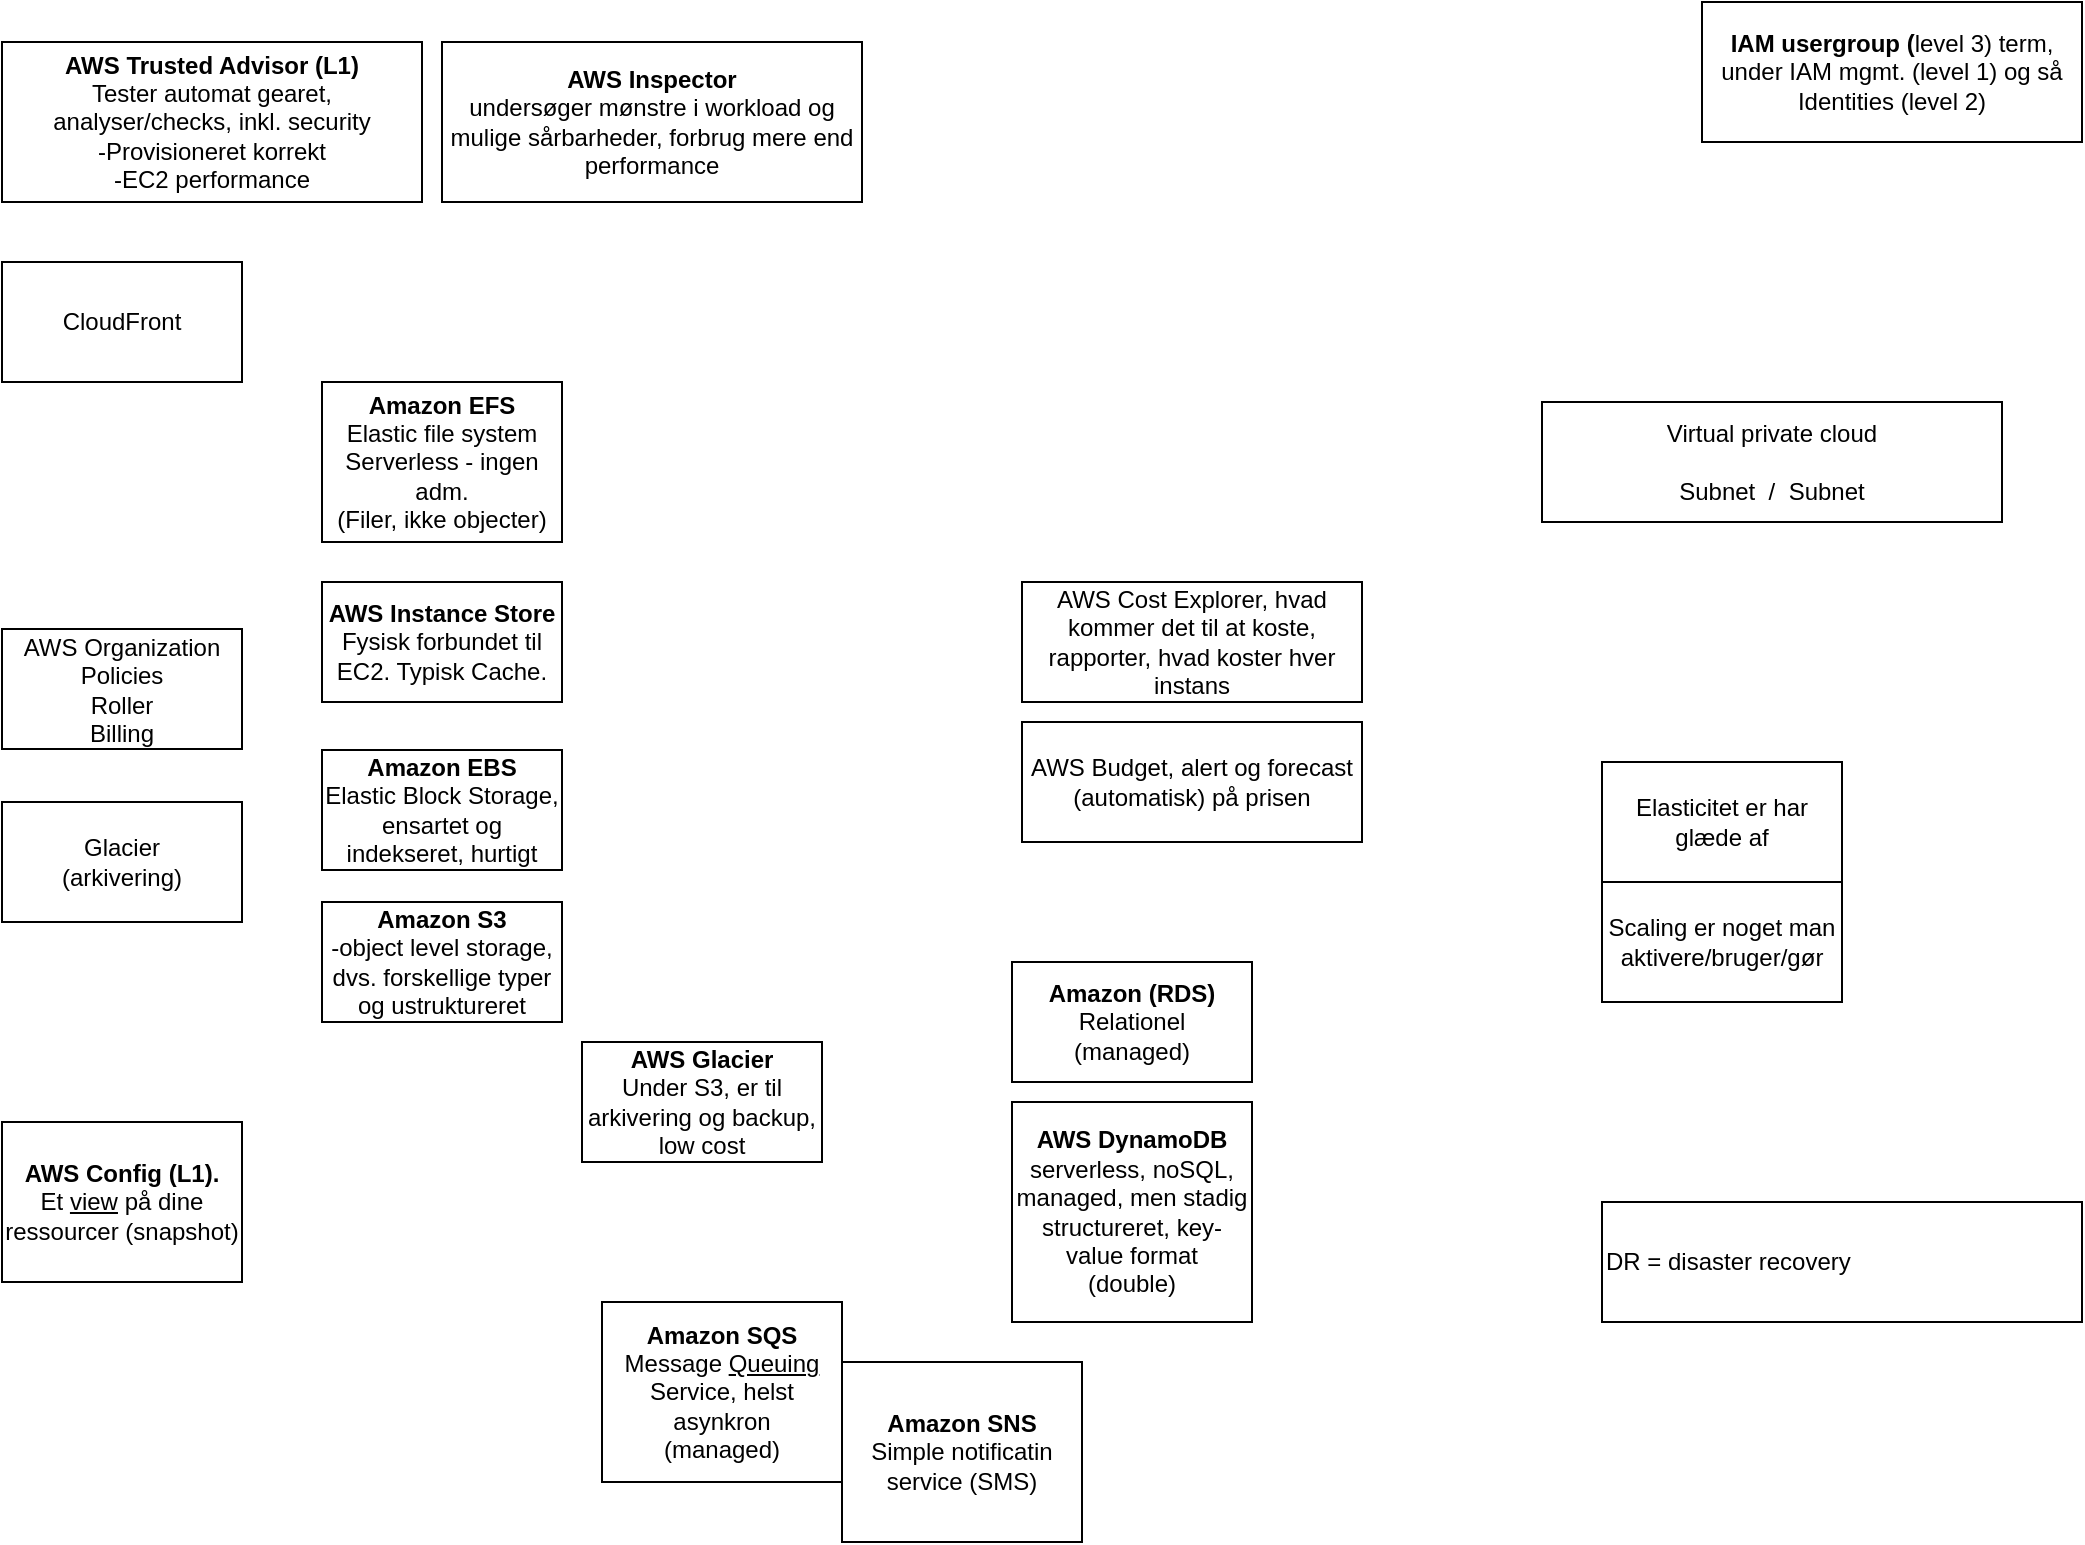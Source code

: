 <mxfile version="26.2.12">
  <diagram name="Page-1" id="VCvHZR2WXto5X7LXfwCY">
    <mxGraphModel dx="1316" dy="675" grid="1" gridSize="10" guides="1" tooltips="1" connect="1" arrows="1" fold="1" page="1" pageScale="1" pageWidth="1169" pageHeight="827" math="0" shadow="0">
      <root>
        <mxCell id="0" />
        <mxCell id="1" parent="0" />
        <mxCell id="N-OLMTnW74gIgdQo4pyC-1" value="&lt;b&gt;IAM usergroup (&lt;/b&gt;level 3) term, under IAM mgmt. (level 1) og så Identities (level 2)" style="rounded=0;whiteSpace=wrap;html=1;" parent="1" vertex="1">
          <mxGeometry x="930" y="40" width="190" height="70" as="geometry" />
        </mxCell>
        <mxCell id="N-OLMTnW74gIgdQo4pyC-2" value="&lt;b&gt;AWS Trusted Advisor (L1)&lt;/b&gt;&lt;div&gt;Tester automat gearet, analyser/checks, inkl. security&lt;/div&gt;&lt;div&gt;-Provisioneret korrekt&lt;/div&gt;&lt;div&gt;-EC2 performance&lt;/div&gt;" style="rounded=0;whiteSpace=wrap;html=1;" parent="1" vertex="1">
          <mxGeometry x="80" y="60" width="210" height="80" as="geometry" />
        </mxCell>
        <mxCell id="N-OLMTnW74gIgdQo4pyC-3" value="CloudFront" style="rounded=0;whiteSpace=wrap;html=1;" parent="1" vertex="1">
          <mxGeometry x="80" y="170" width="120" height="60" as="geometry" />
        </mxCell>
        <mxCell id="N-OLMTnW74gIgdQo4pyC-4" value="AWS Organization&lt;div&gt;Policies&lt;/div&gt;&lt;div&gt;Roller&lt;/div&gt;&lt;div&gt;Billing&lt;/div&gt;" style="rounded=0;whiteSpace=wrap;html=1;" parent="1" vertex="1">
          <mxGeometry x="80" y="353.5" width="120" height="60" as="geometry" />
        </mxCell>
        <mxCell id="N-OLMTnW74gIgdQo4pyC-5" value="Glacier&lt;div&gt;(arkivering)&lt;/div&gt;" style="rounded=0;whiteSpace=wrap;html=1;" parent="1" vertex="1">
          <mxGeometry x="80" y="440" width="120" height="60" as="geometry" />
        </mxCell>
        <mxCell id="N-OLMTnW74gIgdQo4pyC-7" value="&lt;b&gt;Amazon&amp;nbsp;&lt;/b&gt;&lt;b style=&quot;background-color: transparent; color: light-dark(rgb(0, 0, 0), rgb(255, 255, 255));&quot;&gt;S3&lt;/b&gt;&lt;div&gt;&lt;div&gt;-object level storage, dvs. forskellige typer og ustruktureret&lt;/div&gt;&lt;/div&gt;" style="rounded=0;whiteSpace=wrap;html=1;" parent="1" vertex="1">
          <mxGeometry x="240" y="490" width="120" height="60" as="geometry" />
        </mxCell>
        <mxCell id="N-OLMTnW74gIgdQo4pyC-8" value="&lt;b&gt;AWS DynamoDB&lt;/b&gt;&lt;div&gt;serverless, noSQL, managed, men stadig structureret, key-value format&lt;/div&gt;&lt;div&gt;(double)&lt;/div&gt;" style="rounded=0;whiteSpace=wrap;html=1;" parent="1" vertex="1">
          <mxGeometry x="585" y="590" width="120" height="110" as="geometry" />
        </mxCell>
        <mxCell id="N-OLMTnW74gIgdQo4pyC-9" value="&lt;b&gt;Amazon (RDS)&lt;/b&gt;&lt;div&gt;Relationel&lt;/div&gt;&lt;div&gt;(managed)&lt;/div&gt;" style="rounded=0;whiteSpace=wrap;html=1;" parent="1" vertex="1">
          <mxGeometry x="585" y="520" width="120" height="60" as="geometry" />
        </mxCell>
        <mxCell id="N-OLMTnW74gIgdQo4pyC-10" value="&lt;div&gt;&lt;br&gt;&lt;/div&gt;Virtual private cloud&lt;div&gt;&lt;br&gt;&lt;div&gt;Subnet&amp;nbsp; /&amp;nbsp; Subnet&lt;/div&gt;&lt;div&gt;&lt;br&gt;&lt;/div&gt;&lt;/div&gt;" style="rounded=0;whiteSpace=wrap;html=1;" parent="1" vertex="1">
          <mxGeometry x="850" y="240" width="230" height="60" as="geometry" />
        </mxCell>
        <mxCell id="N-OLMTnW74gIgdQo4pyC-11" value="Scaling er noget man aktivere/bruger/gør" style="rounded=0;whiteSpace=wrap;html=1;" parent="1" vertex="1">
          <mxGeometry x="880" y="480" width="120" height="60" as="geometry" />
        </mxCell>
        <mxCell id="YO7A1a3UFihamz9B0ZOD-1" value="&lt;b&gt;Amazon EBS&lt;/b&gt;&lt;div&gt;Elastic Block Storage, ensartet og indekseret, hurtigt&lt;/div&gt;" style="rounded=0;whiteSpace=wrap;html=1;" vertex="1" parent="1">
          <mxGeometry x="240" y="414" width="120" height="60" as="geometry" />
        </mxCell>
        <mxCell id="YO7A1a3UFihamz9B0ZOD-2" value="&lt;b&gt;AWS Instance Store&lt;br&gt;&lt;/b&gt;&lt;div&gt;Fysisk forbundet til EC2. Typisk Cache.&lt;/div&gt;" style="rounded=0;whiteSpace=wrap;html=1;" vertex="1" parent="1">
          <mxGeometry x="240" y="330" width="120" height="60" as="geometry" />
        </mxCell>
        <mxCell id="YO7A1a3UFihamz9B0ZOD-3" value="&lt;b&gt;Amazon EFS&lt;/b&gt;&lt;div&gt;Elastic file system&lt;/div&gt;&lt;div&gt;Serverless - ingen adm.&lt;/div&gt;&lt;div&gt;(Filer, ikke objecter)&lt;/div&gt;" style="rounded=0;whiteSpace=wrap;html=1;" vertex="1" parent="1">
          <mxGeometry x="240" y="230" width="120" height="80" as="geometry" />
        </mxCell>
        <mxCell id="YO7A1a3UFihamz9B0ZOD-4" value="&lt;b&gt;AWS Config (L1).&lt;/b&gt;&lt;div&gt;Et &lt;u&gt;view&lt;/u&gt; på dine ressourcer (snapshot)&lt;/div&gt;" style="rounded=0;whiteSpace=wrap;html=1;" vertex="1" parent="1">
          <mxGeometry x="80" y="600" width="120" height="80" as="geometry" />
        </mxCell>
        <mxCell id="YO7A1a3UFihamz9B0ZOD-5" value="Elasticitet er har glæde af" style="rounded=0;whiteSpace=wrap;html=1;" vertex="1" parent="1">
          <mxGeometry x="880" y="420" width="120" height="60" as="geometry" />
        </mxCell>
        <mxCell id="YO7A1a3UFihamz9B0ZOD-6" value="AWS Cost Explorer, hvad kommer det til at koste, rapporter, hvad koster hver instans" style="rounded=0;whiteSpace=wrap;html=1;" vertex="1" parent="1">
          <mxGeometry x="590" y="330" width="170" height="60" as="geometry" />
        </mxCell>
        <mxCell id="YO7A1a3UFihamz9B0ZOD-7" value="AWS Budget, alert og forecast (automatisk) på prisen" style="rounded=0;whiteSpace=wrap;html=1;" vertex="1" parent="1">
          <mxGeometry x="590" y="400" width="170" height="60" as="geometry" />
        </mxCell>
        <mxCell id="YO7A1a3UFihamz9B0ZOD-8" value="&lt;b&gt;Amazon SNS&lt;/b&gt;&lt;div&gt;Simple notificatin service (SMS)&lt;/div&gt;" style="rounded=0;whiteSpace=wrap;html=1;" vertex="1" parent="1">
          <mxGeometry x="500" y="720" width="120" height="90" as="geometry" />
        </mxCell>
        <mxCell id="YO7A1a3UFihamz9B0ZOD-9" value="&lt;b&gt;AWS Inspector&lt;/b&gt;&lt;div&gt;undersøger mønstre i workload og mulige sårbarheder, forbrug mere end performance&lt;/div&gt;" style="rounded=0;whiteSpace=wrap;html=1;" vertex="1" parent="1">
          <mxGeometry x="300" y="60" width="210" height="80" as="geometry" />
        </mxCell>
        <mxCell id="YO7A1a3UFihamz9B0ZOD-10" value="DR = disaster recovery" style="rounded=0;whiteSpace=wrap;html=1;align=left;" vertex="1" parent="1">
          <mxGeometry x="880" y="640" width="240" height="60" as="geometry" />
        </mxCell>
        <mxCell id="YO7A1a3UFihamz9B0ZOD-11" value="&lt;b&gt;AWS Glacier&lt;/b&gt;&lt;div&gt;Under S3, er til arkivering og backup, low cost&lt;/div&gt;" style="rounded=0;whiteSpace=wrap;html=1;" vertex="1" parent="1">
          <mxGeometry x="370" y="560" width="120" height="60" as="geometry" />
        </mxCell>
        <mxCell id="YO7A1a3UFihamz9B0ZOD-12" value="&lt;b&gt;Amazon SQS&lt;/b&gt;&lt;div&gt;Message &lt;u&gt;Queuing &lt;/u&gt;Service, helst asynkron&lt;/div&gt;&lt;div&gt;(managed)&lt;/div&gt;" style="rounded=0;whiteSpace=wrap;html=1;" vertex="1" parent="1">
          <mxGeometry x="380" y="690" width="120" height="90" as="geometry" />
        </mxCell>
      </root>
    </mxGraphModel>
  </diagram>
</mxfile>
